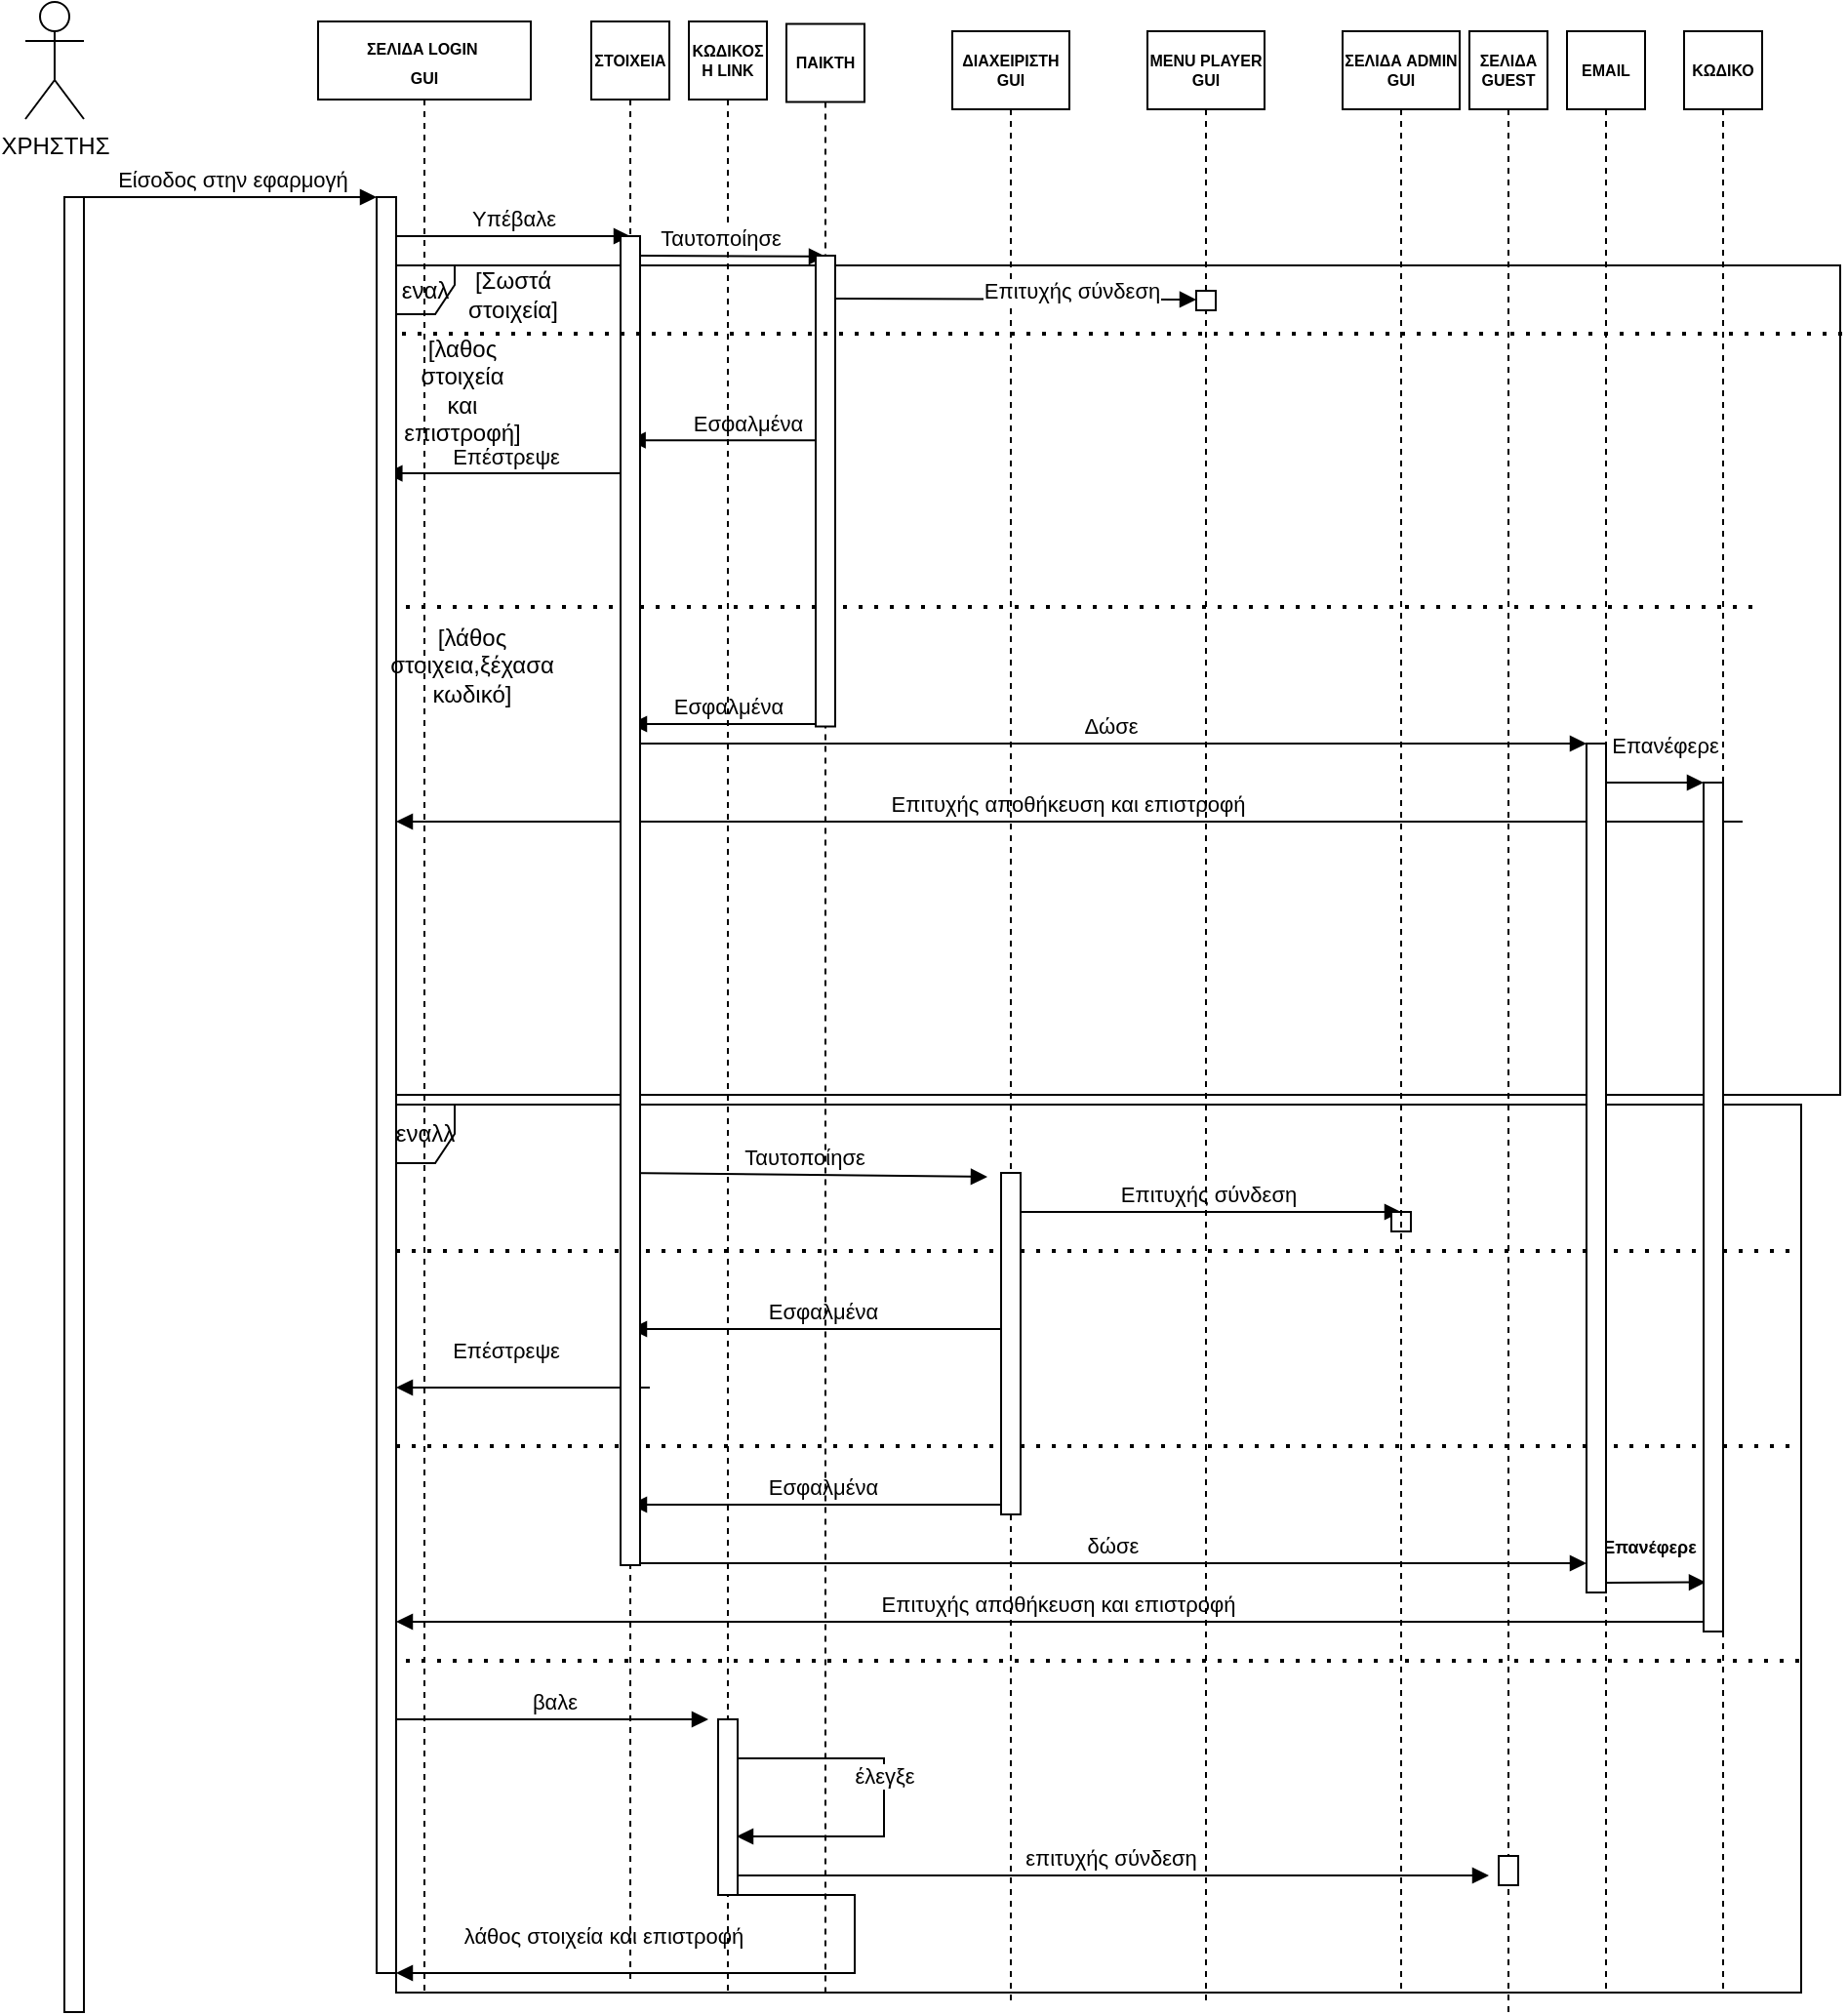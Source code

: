 <mxfile version="18.1.1" type="device"><diagram id="kgpKYQtTHZ0yAKxKKP6v" name="Page-1"><mxGraphModel dx="2042" dy="611" grid="0" gridSize="10" guides="1" tooltips="1" connect="1" arrows="1" fold="1" page="1" pageScale="1" pageWidth="850" pageHeight="1100" math="0" shadow="0"><root><mxCell id="0"/><mxCell id="1" parent="0"/><mxCell id="ExQ79DY9kbXFAc0y-Ys--1" value="ΧΡΗΣΤΗΣ" style="shape=umlActor;verticalLabelPosition=bottom;verticalAlign=top;html=1;" parent="1" vertex="1"><mxGeometry x="-10" y="200" width="30" height="60" as="geometry"/></mxCell><mxCell id="ExQ79DY9kbXFAc0y-Ys--11" value="Είσοδος στην εφαρμογή" style="html=1;verticalAlign=bottom;endArrow=block;rounded=0;" parent="1" edge="1"><mxGeometry x="0.004" width="80" relative="1" as="geometry"><mxPoint x="20" y="300" as="sourcePoint"/><mxPoint x="170" y="300" as="targetPoint"/><mxPoint as="offset"/></mxGeometry></mxCell><mxCell id="ExQ79DY9kbXFAc0y-Ys--13" value="εναλ" style="shape=umlFrame;whiteSpace=wrap;html=1;width=30;height=25;" parent="1" vertex="1"><mxGeometry x="180" y="335" width="740" height="425" as="geometry"/></mxCell><mxCell id="ExQ79DY9kbXFAc0y-Ys--21" value="" style="html=1;points=[];perimeter=orthogonalPerimeter;" parent="1" vertex="1"><mxGeometry x="10" y="300" width="10" height="930" as="geometry"/></mxCell><mxCell id="ExQ79DY9kbXFAc0y-Ys--33" value="Υπέβαλε" style="html=1;verticalAlign=bottom;endArrow=block;rounded=0;" parent="1" edge="1"><mxGeometry x="0.004" width="80" relative="1" as="geometry"><mxPoint x="180" y="320" as="sourcePoint"/><mxPoint x="300" y="320" as="targetPoint"/><mxPoint as="offset"/></mxGeometry></mxCell><mxCell id="ExQ79DY9kbXFAc0y-Ys--36" value="[Σωστά στοιχεία]" style="text;html=1;strokeColor=none;fillColor=none;align=center;verticalAlign=middle;whiteSpace=wrap;rounded=0;" parent="1" vertex="1"><mxGeometry x="210" y="335" width="60" height="30" as="geometry"/></mxCell><mxCell id="ExQ79DY9kbXFAc0y-Ys--38" value="Εσφαλμένα" style="html=1;verticalAlign=bottom;endArrow=block;rounded=0;" parent="1" edge="1"><mxGeometry x="-0.203" width="80" relative="1" as="geometry"><mxPoint x="400" y="424.57" as="sourcePoint"/><mxPoint x="299.324" y="424.57" as="targetPoint"/><mxPoint as="offset"/></mxGeometry></mxCell><mxCell id="ExQ79DY9kbXFAc0y-Ys--39" value="Επέστρεψε" style="html=1;verticalAlign=bottom;endArrow=block;rounded=0;exitX=0.164;exitY=0.187;exitDx=0;exitDy=0;exitPerimeter=0;" parent="1" source="SWj_nzRaMAi4h_ZIYxk2-1" edge="1"><mxGeometry x="0.004" width="80" relative="1" as="geometry"><mxPoint x="300.37" y="440.0" as="sourcePoint"/><mxPoint x="174.667" y="441.55" as="targetPoint"/><mxPoint as="offset"/></mxGeometry></mxCell><mxCell id="ExQ79DY9kbXFAc0y-Ys--45" value="[λαθος στοιχεία και επιστροφή]" style="text;html=1;strokeColor=none;fillColor=none;align=center;verticalAlign=middle;whiteSpace=wrap;rounded=0;" parent="1" vertex="1"><mxGeometry x="184" y="374" width="60" height="50" as="geometry"/></mxCell><mxCell id="ExQ79DY9kbXFAc0y-Ys--46" value="" style="endArrow=none;dashed=1;html=1;dashPattern=1 3;strokeWidth=2;rounded=0;" parent="1" edge="1"><mxGeometry width="50" height="50" relative="1" as="geometry"><mxPoint x="185" y="510" as="sourcePoint"/><mxPoint x="875" y="510" as="targetPoint"/></mxGeometry></mxCell><mxCell id="ExQ79DY9kbXFAc0y-Ys--48" value="Εσφαλμένα" style="html=1;verticalAlign=bottom;endArrow=block;rounded=0;" parent="1" edge="1"><mxGeometry x="0.004" width="80" relative="1" as="geometry"><mxPoint x="400" y="570" as="sourcePoint"/><mxPoint x="300" y="570" as="targetPoint"/><mxPoint as="offset"/></mxGeometry></mxCell><mxCell id="ExQ79DY9kbXFAc0y-Ys--52" value="Δώσε" style="html=1;verticalAlign=bottom;endArrow=block;rounded=0;" parent="1" edge="1"><mxGeometry x="0.004" width="80" relative="1" as="geometry"><mxPoint x="300" y="580" as="sourcePoint"/><mxPoint x="790" y="580" as="targetPoint"/><mxPoint as="offset"/></mxGeometry></mxCell><mxCell id="ExQ79DY9kbXFAc0y-Ys--55" value="Επιτυχής αποθήκευση και επιστροφή" style="html=1;verticalAlign=bottom;endArrow=block;rounded=0;" parent="1" edge="1"><mxGeometry x="0.004" width="80" relative="1" as="geometry"><mxPoint x="870" y="620" as="sourcePoint"/><mxPoint x="180" y="620" as="targetPoint"/><mxPoint as="offset"/></mxGeometry></mxCell><mxCell id="ExQ79DY9kbXFAc0y-Ys--56" value="εναλλ" style="shape=umlFrame;whiteSpace=wrap;html=1;width=30;height=30;" parent="1" vertex="1"><mxGeometry x="180" y="765" width="720" height="455" as="geometry"/></mxCell><mxCell id="ExQ79DY9kbXFAc0y-Ys--57" value="Ταυτοποίησε" style="html=1;verticalAlign=bottom;endArrow=block;rounded=0;" parent="1" edge="1"><mxGeometry x="0.004" width="80" relative="1" as="geometry"><mxPoint x="295" y="800" as="sourcePoint"/><mxPoint x="483" y="802" as="targetPoint"/><mxPoint as="offset"/></mxGeometry></mxCell><mxCell id="ExQ79DY9kbXFAc0y-Ys--58" value="Επιτυχής σύνδεση" style="html=1;verticalAlign=bottom;endArrow=block;rounded=0;" parent="1" edge="1"><mxGeometry x="0.004" width="80" relative="1" as="geometry"><mxPoint x="495" y="820" as="sourcePoint"/><mxPoint x="695" y="820" as="targetPoint"/><mxPoint as="offset"/></mxGeometry></mxCell><mxCell id="ExQ79DY9kbXFAc0y-Ys--59" value="Εσφαλμένα&amp;nbsp;" style="html=1;verticalAlign=bottom;endArrow=block;rounded=0;" parent="1" edge="1"><mxGeometry x="0.004" width="80" relative="1" as="geometry"><mxPoint x="500" y="880" as="sourcePoint"/><mxPoint x="300" y="880" as="targetPoint"/><mxPoint as="offset"/></mxGeometry></mxCell><mxCell id="ExQ79DY9kbXFAc0y-Ys--60" value="" style="endArrow=none;dashed=1;html=1;dashPattern=1 3;strokeWidth=2;rounded=0;" parent="1" edge="1"><mxGeometry width="50" height="50" relative="1" as="geometry"><mxPoint x="180" y="840" as="sourcePoint"/><mxPoint x="895" y="840" as="targetPoint"/></mxGeometry></mxCell><mxCell id="ExQ79DY9kbXFAc0y-Ys--61" value="Επέστρεψε" style="html=1;verticalAlign=bottom;endArrow=block;rounded=0;" parent="1" edge="1"><mxGeometry x="0.143" y="-10" width="80" relative="1" as="geometry"><mxPoint x="310" y="910" as="sourcePoint"/><mxPoint x="180" y="910" as="targetPoint"/><mxPoint as="offset"/></mxGeometry></mxCell><mxCell id="ExQ79DY9kbXFAc0y-Ys--62" value="" style="endArrow=none;dashed=1;html=1;dashPattern=1 3;strokeWidth=2;rounded=0;" parent="1" edge="1"><mxGeometry width="50" height="50" relative="1" as="geometry"><mxPoint x="180" y="940" as="sourcePoint"/><mxPoint x="895" y="940" as="targetPoint"/></mxGeometry></mxCell><mxCell id="ExQ79DY9kbXFAc0y-Ys--63" value="δώσε" style="html=1;verticalAlign=bottom;endArrow=block;rounded=0;" parent="1" edge="1"><mxGeometry x="0.004" width="80" relative="1" as="geometry"><mxPoint x="302.5" y="1000" as="sourcePoint"/><mxPoint x="790" y="1000" as="targetPoint"/><mxPoint as="offset"/></mxGeometry></mxCell><mxCell id="ExQ79DY9kbXFAc0y-Ys--65" value="Εσφαλμένα&amp;nbsp;" style="html=1;verticalAlign=bottom;endArrow=block;rounded=0;" parent="1" edge="1"><mxGeometry x="0.004" width="80" relative="1" as="geometry"><mxPoint x="500" y="970" as="sourcePoint"/><mxPoint x="300" y="970" as="targetPoint"/><mxPoint as="offset"/></mxGeometry></mxCell><mxCell id="ExQ79DY9kbXFAc0y-Ys--66" value="&lt;font style=&quot;font-size: 9px;&quot;&gt;&lt;b&gt;Επανέφερε&lt;/b&gt;&lt;/font&gt;" style="html=1;verticalAlign=bottom;endArrow=block;rounded=0;entryX=0.101;entryY=0.942;entryDx=0;entryDy=0;entryPerimeter=0;" parent="1" target="0Qpa5R4TFNqqUd9_X3iy-41" edge="1"><mxGeometry x="-0.131" y="10" width="80" relative="1" as="geometry"><mxPoint x="800" y="1010" as="sourcePoint"/><mxPoint x="840" y="1010" as="targetPoint"/><mxPoint as="offset"/></mxGeometry></mxCell><mxCell id="ExQ79DY9kbXFAc0y-Ys--67" value="Επιτυχής αποθήκευση και επιστροφή" style="html=1;verticalAlign=bottom;endArrow=block;rounded=0;" parent="1" edge="1"><mxGeometry x="0.004" width="80" relative="1" as="geometry"><mxPoint x="860" y="1030" as="sourcePoint"/><mxPoint x="180" y="1030" as="targetPoint"/><mxPoint as="offset"/></mxGeometry></mxCell><mxCell id="ExQ79DY9kbXFAc0y-Ys--68" value="βαλε" style="html=1;verticalAlign=bottom;endArrow=block;rounded=0;" parent="1" edge="1"><mxGeometry x="0.004" width="80" relative="1" as="geometry"><mxPoint x="180" y="1080" as="sourcePoint"/><mxPoint x="340" y="1080" as="targetPoint"/><mxPoint as="offset"/></mxGeometry></mxCell><mxCell id="ExQ79DY9kbXFAc0y-Ys--69" value="" style="endArrow=none;dashed=1;html=1;dashPattern=1 3;strokeWidth=2;rounded=0;" parent="1" edge="1"><mxGeometry width="50" height="50" relative="1" as="geometry"><mxPoint x="185" y="1050" as="sourcePoint"/><mxPoint x="900" y="1050" as="targetPoint"/></mxGeometry></mxCell><mxCell id="ExQ79DY9kbXFAc0y-Ys--76" value="έλεγξε" style="html=1;verticalAlign=bottom;endArrow=block;rounded=0;" parent="1" edge="1"><mxGeometry x="0.004" width="80" relative="1" as="geometry"><mxPoint x="350" y="1100" as="sourcePoint"/><mxPoint x="354.5" y="1140" as="targetPoint"/><mxPoint as="offset"/><Array as="points"><mxPoint x="430" y="1100"/><mxPoint x="430" y="1140"/></Array></mxGeometry></mxCell><mxCell id="ExQ79DY9kbXFAc0y-Ys--77" value="επιτυχής σύνδεση" style="html=1;verticalAlign=bottom;endArrow=block;rounded=0;" parent="1" edge="1"><mxGeometry x="0.004" width="80" relative="1" as="geometry"><mxPoint x="350" y="1160" as="sourcePoint"/><mxPoint x="740" y="1160" as="targetPoint"/><mxPoint as="offset"/></mxGeometry></mxCell><mxCell id="ExQ79DY9kbXFAc0y-Ys--80" value="λάθος στοιχεία και επιστροφή" style="html=1;verticalAlign=bottom;endArrow=block;rounded=0;" parent="1" source="0Qpa5R4TFNqqUd9_X3iy-7" edge="1"><mxGeometry x="0.375" y="-10" width="80" relative="1" as="geometry"><mxPoint x="360" y="1170" as="sourcePoint"/><mxPoint x="180" y="1210" as="targetPoint"/><mxPoint as="offset"/><Array as="points"><mxPoint x="415" y="1170"/><mxPoint x="415" y="1210"/></Array></mxGeometry></mxCell><mxCell id="SWj_nzRaMAi4h_ZIYxk2-1" value="" style="html=1;points=[];perimeter=orthogonalPerimeter;" parent="1" vertex="1"><mxGeometry x="295" y="320" width="10" height="650" as="geometry"/></mxCell><mxCell id="SWj_nzRaMAi4h_ZIYxk2-2" value="" style="html=1;points=[];perimeter=orthogonalPerimeter;" parent="1" vertex="1"><mxGeometry x="395" y="330" width="10" height="240" as="geometry"/></mxCell><mxCell id="SWj_nzRaMAi4h_ZIYxk2-3" value="" style="html=1;points=[];perimeter=orthogonalPerimeter;" parent="1" vertex="1"><mxGeometry x="490" y="800" width="10" height="170" as="geometry"/></mxCell><mxCell id="SWj_nzRaMAi4h_ZIYxk2-5" value="" style="html=1;points=[];perimeter=orthogonalPerimeter;" parent="1" vertex="1"><mxGeometry x="690" y="820" width="10" height="10" as="geometry"/></mxCell><mxCell id="0Qpa5R4TFNqqUd9_X3iy-1" value="&lt;font style=&quot;font-size: 8px;&quot;&gt;&lt;b&gt;ΣΕΛΙΔΑ LOGIN&amp;nbsp;&lt;br&gt;GUI&lt;/b&gt;&lt;/font&gt;" style="shape=umlLifeline;perimeter=lifelinePerimeter;whiteSpace=wrap;html=1;container=1;collapsible=0;recursiveResize=0;outlineConnect=0;" parent="1" vertex="1"><mxGeometry x="140" y="210" width="109" height="1010" as="geometry"/></mxCell><mxCell id="0Qpa5R4TFNqqUd9_X3iy-3" value="" style="html=1;points=[];perimeter=orthogonalPerimeter;" parent="0Qpa5R4TFNqqUd9_X3iy-1" vertex="1"><mxGeometry x="30" y="90" width="10" height="910" as="geometry"/></mxCell><mxCell id="ExQ79DY9kbXFAc0y-Ys--43" value="[λάθος στοιχεια,ξέχασα κωδικό]" style="text;html=1;strokeColor=none;fillColor=none;align=center;verticalAlign=middle;whiteSpace=wrap;rounded=0;" parent="0Qpa5R4TFNqqUd9_X3iy-1" vertex="1"><mxGeometry x="49" y="315" width="60" height="30" as="geometry"/></mxCell><mxCell id="0Qpa5R4TFNqqUd9_X3iy-6" value="&lt;b&gt;ΣΤΟΙΧΕΙΑ&lt;/b&gt;" style="shape=umlLifeline;perimeter=lifelinePerimeter;whiteSpace=wrap;html=1;container=1;collapsible=0;recursiveResize=0;outlineConnect=0;fontSize=8;" parent="1" vertex="1"><mxGeometry x="280" y="210" width="40" height="1005" as="geometry"/></mxCell><mxCell id="0Qpa5R4TFNqqUd9_X3iy-42" value="" style="html=1;points=[];perimeter=orthogonalPerimeter;fontSize=9;" parent="0Qpa5R4TFNqqUd9_X3iy-6" vertex="1"><mxGeometry x="15" y="110" width="10" height="681" as="geometry"/></mxCell><mxCell id="0Qpa5R4TFNqqUd9_X3iy-7" value="&lt;b&gt;ΚΩΔΙΚΟΣ Η LINK&lt;/b&gt;" style="shape=umlLifeline;perimeter=lifelinePerimeter;whiteSpace=wrap;html=1;container=1;collapsible=0;recursiveResize=0;outlineConnect=0;fontSize=8;" parent="1" vertex="1"><mxGeometry x="330" y="210" width="40" height="1010" as="geometry"/></mxCell><mxCell id="0Qpa5R4TFNqqUd9_X3iy-9" value="Ταυτοποίησε" style="html=1;verticalAlign=bottom;endArrow=block;rounded=0;entryX=0.5;entryY=0.118;entryDx=0;entryDy=0;entryPerimeter=0;" parent="0Qpa5R4TFNqqUd9_X3iy-7" target="0Qpa5R4TFNqqUd9_X3iy-8" edge="1"><mxGeometry x="-0.125" width="80" relative="1" as="geometry"><mxPoint x="-25" y="120" as="sourcePoint"/><mxPoint x="55" y="120" as="targetPoint"/><mxPoint as="offset"/></mxGeometry></mxCell><mxCell id="0Qpa5R4TFNqqUd9_X3iy-43" value="" style="html=1;points=[];perimeter=orthogonalPerimeter;fontSize=9;" parent="0Qpa5R4TFNqqUd9_X3iy-7" vertex="1"><mxGeometry x="15" y="870" width="10" height="90" as="geometry"/></mxCell><mxCell id="0Qpa5R4TFNqqUd9_X3iy-8" value="&lt;b&gt;ΠΑΙΚΤΗ&lt;/b&gt;" style="shape=umlLifeline;perimeter=lifelinePerimeter;whiteSpace=wrap;html=1;container=1;collapsible=0;recursiveResize=0;outlineConnect=0;fontSize=8;" parent="1" vertex="1"><mxGeometry x="380" y="211.25" width="40" height="1010" as="geometry"/></mxCell><mxCell id="0Qpa5R4TFNqqUd9_X3iy-10" value="" style="html=1;points=[];perimeter=orthogonalPerimeter;fontSize=8;" parent="0Qpa5R4TFNqqUd9_X3iy-8" vertex="1"><mxGeometry x="15" y="118.75" width="10" height="241.25" as="geometry"/></mxCell><mxCell id="0Qpa5R4TFNqqUd9_X3iy-15" value="&lt;b&gt;ΔΙΑΧΕΙΡΙΣΤΗ GUI&lt;/b&gt;" style="shape=umlLifeline;perimeter=lifelinePerimeter;whiteSpace=wrap;html=1;container=1;collapsible=0;recursiveResize=0;outlineConnect=0;fontSize=8;" parent="1" vertex="1"><mxGeometry x="465" y="215" width="60" height="1010" as="geometry"/></mxCell><mxCell id="0Qpa5R4TFNqqUd9_X3iy-20" value="Επιτυχής σύνδεση" style="html=1;verticalAlign=bottom;endArrow=block;rounded=0;" parent="0Qpa5R4TFNqqUd9_X3iy-15" edge="1"><mxGeometry x="0.308" y="-5" width="80" relative="1" as="geometry"><mxPoint x="-60" y="137" as="sourcePoint"/><mxPoint x="125" y="137.5" as="targetPoint"/><mxPoint as="offset"/></mxGeometry></mxCell><mxCell id="0Qpa5R4TFNqqUd9_X3iy-23" value="" style="html=1;points=[];perimeter=orthogonalPerimeter;fontSize=8;" parent="0Qpa5R4TFNqqUd9_X3iy-15" vertex="1"><mxGeometry x="25" y="585" width="10" height="175" as="geometry"/></mxCell><mxCell id="0Qpa5R4TFNqqUd9_X3iy-21" value="&lt;b&gt;MENU PLAYER GUI&lt;/b&gt;" style="shape=umlLifeline;perimeter=lifelinePerimeter;whiteSpace=wrap;html=1;container=1;collapsible=0;recursiveResize=0;outlineConnect=0;fontSize=8;" parent="1" vertex="1"><mxGeometry x="565" y="215" width="60" height="1010" as="geometry"/></mxCell><mxCell id="SWj_nzRaMAi4h_ZIYxk2-4" value="" style="html=1;points=[];perimeter=orthogonalPerimeter;" parent="0Qpa5R4TFNqqUd9_X3iy-21" vertex="1"><mxGeometry x="25" y="133" width="10" height="10" as="geometry"/></mxCell><mxCell id="0Qpa5R4TFNqqUd9_X3iy-24" value="&lt;b&gt;ΣΕΛΙΔΑ ADMIN GUI&lt;/b&gt;" style="shape=umlLifeline;perimeter=lifelinePerimeter;whiteSpace=wrap;html=1;container=1;collapsible=0;recursiveResize=0;outlineConnect=0;fontSize=8;" parent="1" vertex="1"><mxGeometry x="665" y="215" width="60" height="1005" as="geometry"/></mxCell><mxCell id="0Qpa5R4TFNqqUd9_X3iy-25" value="&lt;b&gt;ΣΕΛΙΔΑ GUEST&lt;/b&gt;" style="shape=umlLifeline;perimeter=lifelinePerimeter;whiteSpace=wrap;html=1;container=1;collapsible=0;recursiveResize=0;outlineConnect=0;fontSize=8;" parent="1" vertex="1"><mxGeometry x="730" y="215" width="40" height="1015" as="geometry"/></mxCell><mxCell id="0Qpa5R4TFNqqUd9_X3iy-26" value="" style="html=1;points=[];perimeter=orthogonalPerimeter;fontSize=8;" parent="0Qpa5R4TFNqqUd9_X3iy-25" vertex="1"><mxGeometry x="15" y="935" width="10" height="15" as="geometry"/></mxCell><mxCell id="uE-4veoRgsMV2U0a0e2d-5" value="" style="endArrow=none;dashed=1;html=1;dashPattern=1 3;strokeWidth=2;rounded=0;" edge="1" parent="0Qpa5R4TFNqqUd9_X3iy-25"><mxGeometry width="50" height="50" relative="1" as="geometry"><mxPoint x="-547" y="155" as="sourcePoint"/><mxPoint x="191" y="155" as="targetPoint"/></mxGeometry></mxCell><mxCell id="0Qpa5R4TFNqqUd9_X3iy-27" value="&lt;b&gt;EMAIL&lt;/b&gt;" style="shape=umlLifeline;perimeter=lifelinePerimeter;whiteSpace=wrap;html=1;container=1;collapsible=0;recursiveResize=0;outlineConnect=0;fontSize=8;" parent="1" vertex="1"><mxGeometry x="780" y="215" width="40" height="1005" as="geometry"/></mxCell><mxCell id="0Qpa5R4TFNqqUd9_X3iy-29" value="" style="html=1;points=[];perimeter=orthogonalPerimeter;fontSize=8;" parent="0Qpa5R4TFNqqUd9_X3iy-27" vertex="1"><mxGeometry x="10" y="365" width="10" height="435" as="geometry"/></mxCell><mxCell id="0Qpa5R4TFNqqUd9_X3iy-35" value="&lt;b&gt;ΚΩΔΙΚΟ&lt;/b&gt;" style="shape=umlLifeline;perimeter=lifelinePerimeter;whiteSpace=wrap;html=1;container=1;collapsible=0;recursiveResize=0;outlineConnect=0;fontSize=8;" parent="1" vertex="1"><mxGeometry x="840" y="215" width="40" height="1005" as="geometry"/></mxCell><mxCell id="0Qpa5R4TFNqqUd9_X3iy-41" value="" style="html=1;points=[];perimeter=orthogonalPerimeter;fontSize=8;" parent="0Qpa5R4TFNqqUd9_X3iy-35" vertex="1"><mxGeometry x="10" y="385" width="10" height="435" as="geometry"/></mxCell><mxCell id="0Qpa5R4TFNqqUd9_X3iy-40" value="Επανέφερε" style="html=1;verticalAlign=bottom;endArrow=block;rounded=0;" parent="1" edge="1"><mxGeometry x="0.2" y="10" width="80" relative="1" as="geometry"><mxPoint x="800" y="600" as="sourcePoint"/><mxPoint x="850" y="600" as="targetPoint"/><mxPoint as="offset"/></mxGeometry></mxCell></root></mxGraphModel></diagram></mxfile>